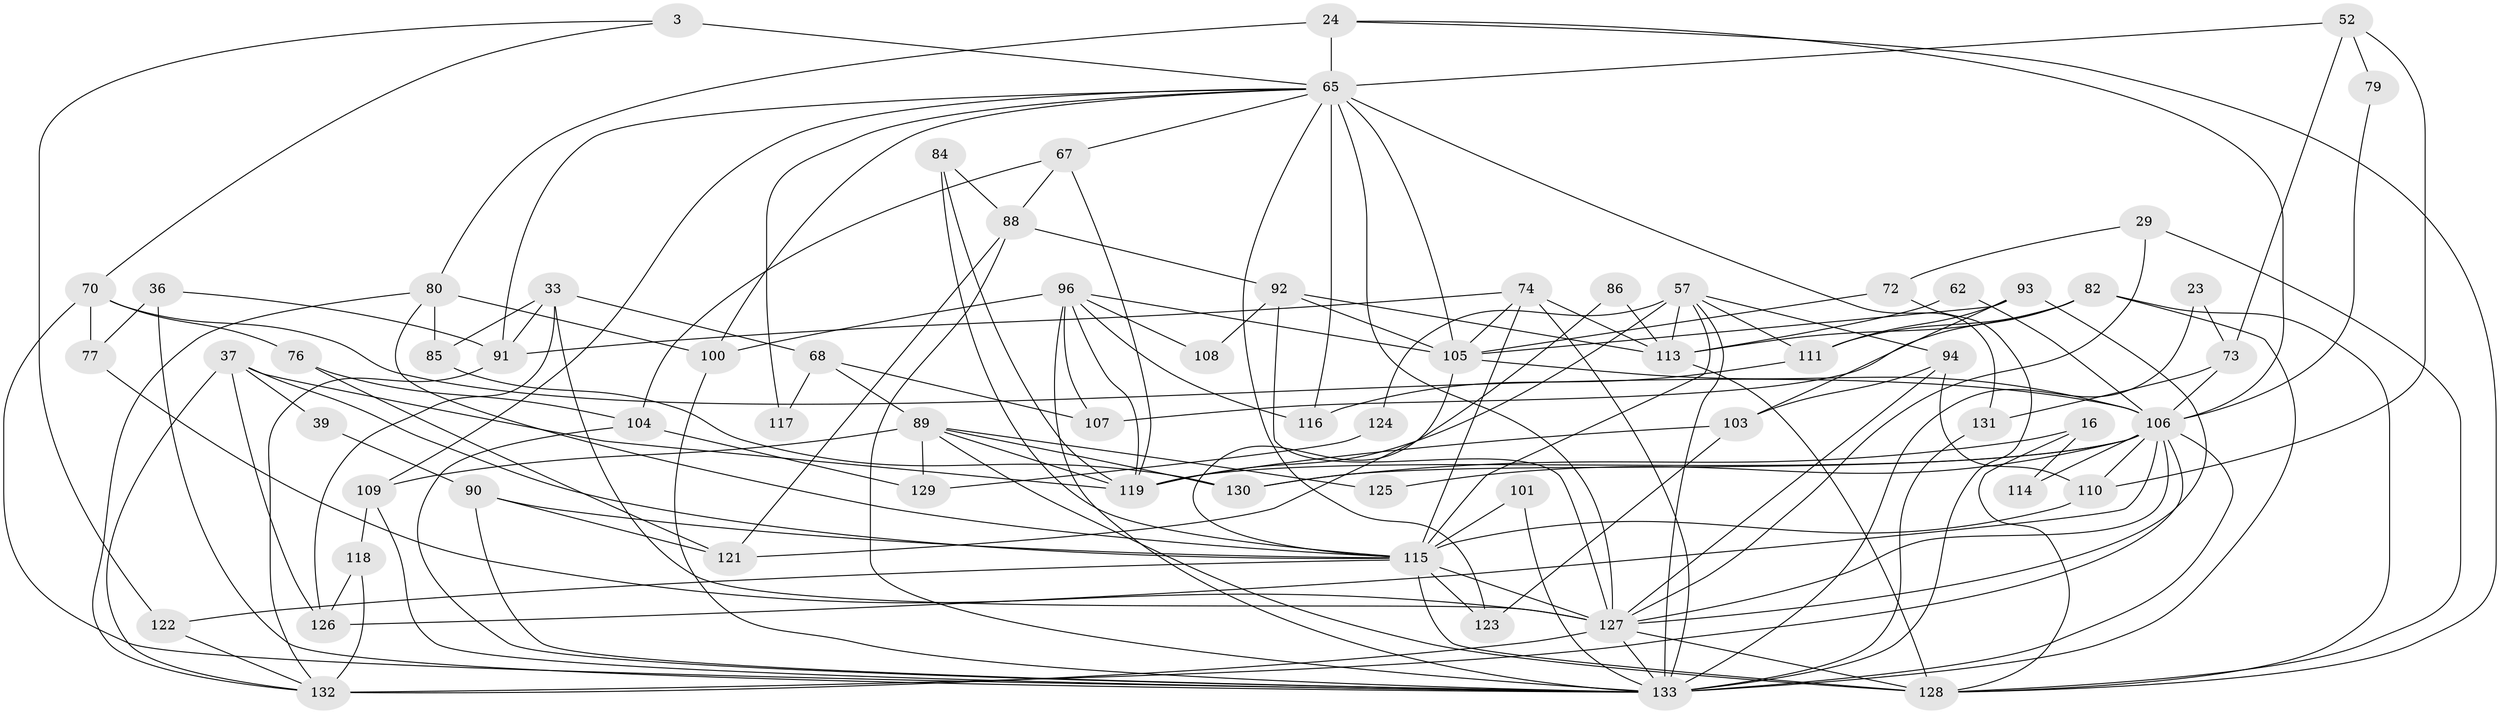 // original degree distribution, {3: 0.2706766917293233, 5: 0.16541353383458646, 4: 0.3157894736842105, 6: 0.045112781954887216, 7: 0.03007518796992481, 2: 0.13533834586466165, 8: 0.007518796992481203, 9: 0.015037593984962405, 10: 0.015037593984962405}
// Generated by graph-tools (version 1.1) at 2025/51/03/09/25 04:51:22]
// undirected, 66 vertices, 156 edges
graph export_dot {
graph [start="1"]
  node [color=gray90,style=filled];
  3;
  16 [super="+7"];
  23;
  24;
  29;
  33;
  36;
  37 [super="+22"];
  39;
  52;
  57;
  62;
  65 [super="+6+53"];
  67;
  68;
  70;
  72 [super="+40"];
  73;
  74 [super="+1+47"];
  76;
  77 [super="+69"];
  79;
  80 [super="+5"];
  82 [super="+15"];
  84;
  85;
  86;
  88 [super="+55"];
  89 [super="+64"];
  90;
  91 [super="+11+71"];
  92 [super="+31"];
  93;
  94;
  96;
  100;
  101;
  103;
  104 [super="+63"];
  105 [super="+14+28+102+51"];
  106 [super="+66+97"];
  107;
  108;
  109;
  110;
  111;
  113 [super="+27"];
  114;
  115 [super="+48+112+61"];
  116;
  117;
  118;
  119 [super="+54+81"];
  121;
  122;
  123;
  124;
  125;
  126 [super="+59"];
  127 [super="+26+56+58"];
  128 [super="+4+95+83"];
  129;
  130;
  131;
  132 [super="+13+12+98"];
  133 [super="+99+120"];
  3 -- 70;
  3 -- 122;
  3 -- 65 [weight=2];
  16 -- 114 [weight=2];
  16 -- 130;
  16 -- 128;
  23 -- 73;
  23 -- 133;
  24 -- 80;
  24 -- 128;
  24 -- 106;
  24 -- 65 [weight=2];
  29 -- 128 [weight=2];
  29 -- 72 [weight=2];
  29 -- 127;
  33 -- 68;
  33 -- 85;
  33 -- 126;
  33 -- 91;
  33 -- 127 [weight=2];
  36 -- 77 [weight=2];
  36 -- 133 [weight=2];
  36 -- 91;
  37 -- 39;
  37 -- 119 [weight=2];
  37 -- 132;
  37 -- 126;
  37 -- 115;
  39 -- 90;
  52 -- 110;
  52 -- 73;
  52 -- 79;
  52 -- 65;
  57 -- 119 [weight=2];
  57 -- 94;
  57 -- 111;
  57 -- 113 [weight=2];
  57 -- 124;
  57 -- 115;
  57 -- 133;
  62 -- 113;
  62 -- 106;
  65 -- 109;
  65 -- 116;
  65 -- 105 [weight=2];
  65 -- 91 [weight=2];
  65 -- 127 [weight=4];
  65 -- 67;
  65 -- 100;
  65 -- 131;
  65 -- 117;
  65 -- 123;
  67 -- 88;
  67 -- 104;
  67 -- 119;
  68 -- 107;
  68 -- 117;
  68 -- 89;
  70 -- 76;
  70 -- 77;
  70 -- 106;
  70 -- 133;
  72 -- 105;
  72 -- 133 [weight=2];
  73 -- 131;
  73 -- 106;
  74 -- 133 [weight=3];
  74 -- 91 [weight=2];
  74 -- 113;
  74 -- 105;
  74 -- 115;
  76 -- 121;
  76 -- 104;
  77 -- 127;
  79 -- 106;
  80 -- 85;
  80 -- 100;
  80 -- 132;
  80 -- 115;
  82 -- 111;
  82 -- 128;
  82 -- 113;
  82 -- 107;
  82 -- 133;
  84 -- 119;
  84 -- 88;
  84 -- 115;
  85 -- 130;
  86 -- 121;
  86 -- 113;
  88 -- 121;
  88 -- 133;
  88 -- 92;
  89 -- 128 [weight=2];
  89 -- 125;
  89 -- 129;
  89 -- 119;
  89 -- 130;
  89 -- 109;
  90 -- 121;
  90 -- 133;
  90 -- 115;
  91 -- 132;
  92 -- 113;
  92 -- 108;
  92 -- 105;
  92 -- 127;
  93 -- 103;
  93 -- 111;
  93 -- 127;
  93 -- 105;
  94 -- 110;
  94 -- 103;
  94 -- 127;
  96 -- 116;
  96 -- 100;
  96 -- 107;
  96 -- 108;
  96 -- 119 [weight=2];
  96 -- 105 [weight=3];
  96 -- 133;
  100 -- 133;
  101 -- 115;
  101 -- 133;
  103 -- 123;
  103 -- 119;
  104 -- 129;
  104 -- 133;
  105 -- 106;
  105 -- 115 [weight=2];
  106 -- 126 [weight=2];
  106 -- 132 [weight=2];
  106 -- 133 [weight=3];
  106 -- 119 [weight=4];
  106 -- 130;
  106 -- 110;
  106 -- 114;
  106 -- 125;
  106 -- 127 [weight=3];
  109 -- 118;
  109 -- 133;
  110 -- 115;
  111 -- 116;
  113 -- 128;
  115 -- 122;
  115 -- 128;
  115 -- 123;
  115 -- 127 [weight=2];
  118 -- 132;
  118 -- 126;
  122 -- 132;
  124 -- 129;
  127 -- 128 [weight=2];
  127 -- 132;
  127 -- 133;
  131 -- 133;
}
